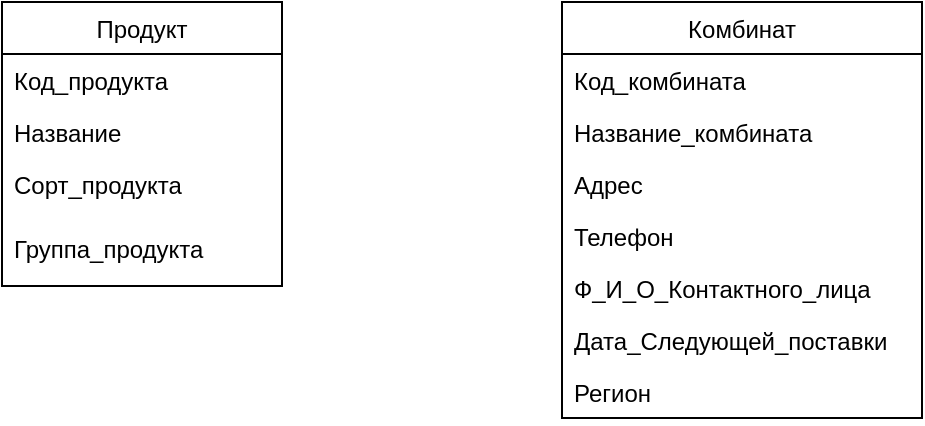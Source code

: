 <mxfile version="13.10.2" type="github">
  <diagram id="C5RBs43oDa-KdzZeNtuy" name="Page-1">
    <mxGraphModel dx="1422" dy="827" grid="1" gridSize="10" guides="1" tooltips="1" connect="1" arrows="1" fold="1" page="1" pageScale="1" pageWidth="827" pageHeight="1169" math="0" shadow="0">
      <root>
        <mxCell id="WIyWlLk6GJQsqaUBKTNV-0" />
        <mxCell id="WIyWlLk6GJQsqaUBKTNV-1" parent="WIyWlLk6GJQsqaUBKTNV-0" />
        <mxCell id="K3vdra3kZ-x69z8BbO2s-0" value="Продукт" style="swimlane;fontStyle=0;childLayout=stackLayout;horizontal=1;startSize=26;fillColor=none;horizontalStack=0;resizeParent=1;resizeParentMax=0;resizeLast=0;collapsible=1;marginBottom=0;" vertex="1" parent="WIyWlLk6GJQsqaUBKTNV-1">
          <mxGeometry x="40" y="40" width="140" height="142" as="geometry">
            <mxRectangle x="40" y="120" width="80" height="26" as="alternateBounds" />
          </mxGeometry>
        </mxCell>
        <mxCell id="K3vdra3kZ-x69z8BbO2s-1" value="Код_продукта" style="text;strokeColor=none;fillColor=none;align=left;verticalAlign=top;spacingLeft=4;spacingRight=4;overflow=hidden;rotatable=0;points=[[0,0.5],[1,0.5]];portConstraint=eastwest;" vertex="1" parent="K3vdra3kZ-x69z8BbO2s-0">
          <mxGeometry y="26" width="140" height="26" as="geometry" />
        </mxCell>
        <mxCell id="K3vdra3kZ-x69z8BbO2s-2" value="Название" style="text;strokeColor=none;fillColor=none;align=left;verticalAlign=top;spacingLeft=4;spacingRight=4;overflow=hidden;rotatable=0;points=[[0,0.5],[1,0.5]];portConstraint=eastwest;" vertex="1" parent="K3vdra3kZ-x69z8BbO2s-0">
          <mxGeometry y="52" width="140" height="26" as="geometry" />
        </mxCell>
        <mxCell id="K3vdra3kZ-x69z8BbO2s-3" value="Сорт_продукта" style="text;strokeColor=none;fillColor=none;align=left;verticalAlign=top;spacingLeft=4;spacingRight=4;overflow=hidden;rotatable=0;points=[[0,0.5],[1,0.5]];portConstraint=eastwest;" vertex="1" parent="K3vdra3kZ-x69z8BbO2s-0">
          <mxGeometry y="78" width="140" height="32" as="geometry" />
        </mxCell>
        <mxCell id="K3vdra3kZ-x69z8BbO2s-12" value="Группа_продукта" style="text;strokeColor=none;fillColor=none;align=left;verticalAlign=top;spacingLeft=4;spacingRight=4;overflow=hidden;rotatable=0;points=[[0,0.5],[1,0.5]];portConstraint=eastwest;" vertex="1" parent="K3vdra3kZ-x69z8BbO2s-0">
          <mxGeometry y="110" width="140" height="32" as="geometry" />
        </mxCell>
        <mxCell id="K3vdra3kZ-x69z8BbO2s-4" value="Комбинат" style="swimlane;fontStyle=0;childLayout=stackLayout;horizontal=1;startSize=26;fillColor=none;horizontalStack=0;resizeParent=1;resizeParentMax=0;resizeLast=0;collapsible=1;marginBottom=0;" vertex="1" parent="WIyWlLk6GJQsqaUBKTNV-1">
          <mxGeometry x="320" y="40" width="180" height="208" as="geometry" />
        </mxCell>
        <mxCell id="K3vdra3kZ-x69z8BbO2s-5" value="Код_комбината" style="text;strokeColor=none;fillColor=none;align=left;verticalAlign=top;spacingLeft=4;spacingRight=4;overflow=hidden;rotatable=0;points=[[0,0.5],[1,0.5]];portConstraint=eastwest;" vertex="1" parent="K3vdra3kZ-x69z8BbO2s-4">
          <mxGeometry y="26" width="180" height="26" as="geometry" />
        </mxCell>
        <mxCell id="K3vdra3kZ-x69z8BbO2s-6" value="Название_комбината" style="text;strokeColor=none;fillColor=none;align=left;verticalAlign=top;spacingLeft=4;spacingRight=4;overflow=hidden;rotatable=0;points=[[0,0.5],[1,0.5]];portConstraint=eastwest;" vertex="1" parent="K3vdra3kZ-x69z8BbO2s-4">
          <mxGeometry y="52" width="180" height="26" as="geometry" />
        </mxCell>
        <mxCell id="K3vdra3kZ-x69z8BbO2s-7" value="Адрес" style="text;strokeColor=none;fillColor=none;align=left;verticalAlign=top;spacingLeft=4;spacingRight=4;overflow=hidden;rotatable=0;points=[[0,0.5],[1,0.5]];portConstraint=eastwest;" vertex="1" parent="K3vdra3kZ-x69z8BbO2s-4">
          <mxGeometry y="78" width="180" height="26" as="geometry" />
        </mxCell>
        <mxCell id="K3vdra3kZ-x69z8BbO2s-13" value="Телефон" style="text;strokeColor=none;fillColor=none;align=left;verticalAlign=top;spacingLeft=4;spacingRight=4;overflow=hidden;rotatable=0;points=[[0,0.5],[1,0.5]];portConstraint=eastwest;" vertex="1" parent="K3vdra3kZ-x69z8BbO2s-4">
          <mxGeometry y="104" width="180" height="26" as="geometry" />
        </mxCell>
        <mxCell id="K3vdra3kZ-x69z8BbO2s-15" value="Ф_И_О_Контактного_лица" style="text;strokeColor=none;fillColor=none;align=left;verticalAlign=top;spacingLeft=4;spacingRight=4;overflow=hidden;rotatable=0;points=[[0,0.5],[1,0.5]];portConstraint=eastwest;" vertex="1" parent="K3vdra3kZ-x69z8BbO2s-4">
          <mxGeometry y="130" width="180" height="26" as="geometry" />
        </mxCell>
        <mxCell id="K3vdra3kZ-x69z8BbO2s-16" value="Дата_Следующей_поставки " style="text;strokeColor=none;fillColor=none;align=left;verticalAlign=top;spacingLeft=4;spacingRight=4;overflow=hidden;rotatable=0;points=[[0,0.5],[1,0.5]];portConstraint=eastwest;" vertex="1" parent="K3vdra3kZ-x69z8BbO2s-4">
          <mxGeometry y="156" width="180" height="26" as="geometry" />
        </mxCell>
        <mxCell id="K3vdra3kZ-x69z8BbO2s-17" value="Регион" style="text;strokeColor=none;fillColor=none;align=left;verticalAlign=top;spacingLeft=4;spacingRight=4;overflow=hidden;rotatable=0;points=[[0,0.5],[1,0.5]];portConstraint=eastwest;" vertex="1" parent="K3vdra3kZ-x69z8BbO2s-4">
          <mxGeometry y="182" width="180" height="26" as="geometry" />
        </mxCell>
      </root>
    </mxGraphModel>
  </diagram>
</mxfile>
